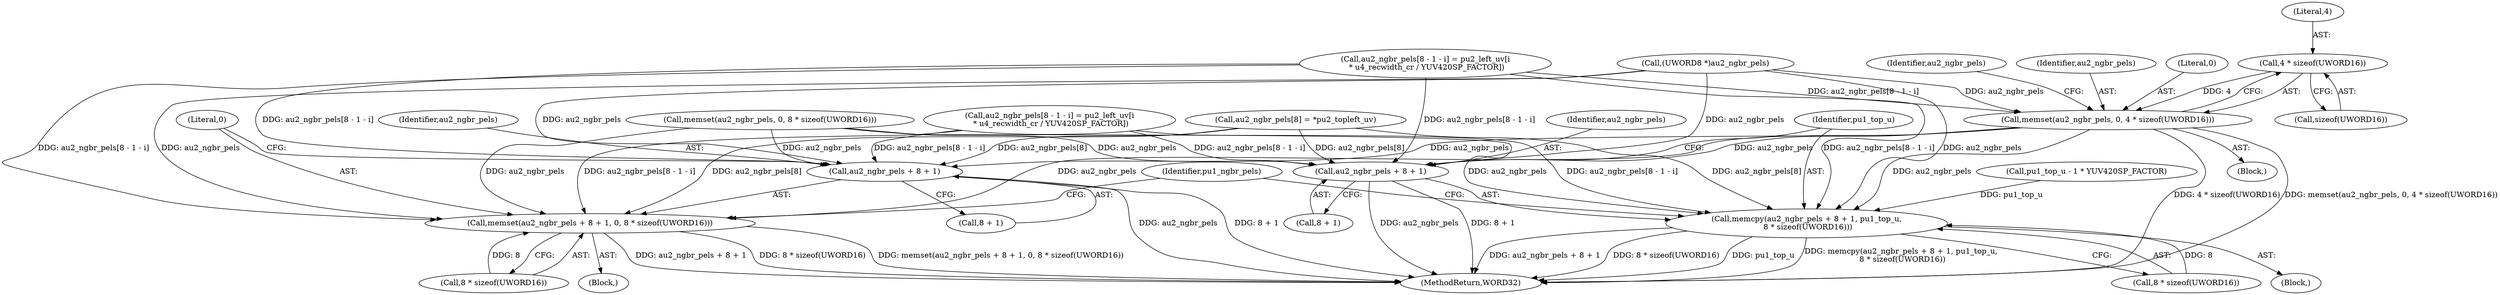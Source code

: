 digraph "0_Android_a583270e1c96d307469c83dc42bd3c5f1b9ef63f@API" {
"1003192" [label="(Call,4 * sizeof(UWORD16))"];
"1003189" [label="(Call,memset(au2_ngbr_pels, 0, 4 * sizeof(UWORD16)))"];
"1003214" [label="(Call,memcpy(au2_ngbr_pels + 8 + 1, pu1_top_u,\n 8 * sizeof(UWORD16)))"];
"1003215" [label="(Call,au2_ngbr_pels + 8 + 1)"];
"1003227" [label="(Call,memset(au2_ngbr_pels + 8 + 1, 0, 8 * sizeof(UWORD16)))"];
"1003228" [label="(Call,au2_ngbr_pels + 8 + 1)"];
"1003217" [label="(Call,8 + 1)"];
"1003189" [label="(Call,memset(au2_ngbr_pels, 0, 4 * sizeof(UWORD16)))"];
"1003205" [label="(Call,au2_ngbr_pels[8] = *pu2_topleft_uv)"];
"1003254" [label="(MethodReturn,WORD32)"];
"1003228" [label="(Call,au2_ngbr_pels + 8 + 1)"];
"1003239" [label="(Identifier,pu1_ngbr_pels)"];
"1003194" [label="(Call,sizeof(UWORD16))"];
"1000682" [label="(Call,pu1_top_u - 1 * YUV420SP_FACTOR)"];
"1003221" [label="(Call,8 * sizeof(UWORD16))"];
"1003172" [label="(Call,au2_ngbr_pels[8 - 1 - i] = pu2_left_uv[i\n * u4_recwidth_cr / YUV420SP_FACTOR])"];
"1003229" [label="(Identifier,au2_ngbr_pels)"];
"1003214" [label="(Call,memcpy(au2_ngbr_pels + 8 + 1, pu1_top_u,\n 8 * sizeof(UWORD16)))"];
"1003207" [label="(Identifier,au2_ngbr_pels)"];
"1003134" [label="(Call,au2_ngbr_pels[8 - 1 - i] = pu2_left_uv[i\n * u4_recwidth_cr / YUV420SP_FACTOR])"];
"1003190" [label="(Identifier,au2_ngbr_pels)"];
"1003089" [label="(Call,(UWORD8 *)au2_ngbr_pels)"];
"1003227" [label="(Call,memset(au2_ngbr_pels + 8 + 1, 0, 8 * sizeof(UWORD16)))"];
"1003193" [label="(Literal,4)"];
"1003198" [label="(Call,memset(au2_ngbr_pels, 0, 8 * sizeof(UWORD16)))"];
"1003220" [label="(Identifier,pu1_top_u)"];
"1003213" [label="(Block,)"];
"1003215" [label="(Call,au2_ngbr_pels + 8 + 1)"];
"1003192" [label="(Call,4 * sizeof(UWORD16))"];
"1003230" [label="(Call,8 + 1)"];
"1003226" [label="(Block,)"];
"1003188" [label="(Block,)"];
"1003233" [label="(Literal,0)"];
"1003191" [label="(Literal,0)"];
"1003216" [label="(Identifier,au2_ngbr_pels)"];
"1003234" [label="(Call,8 * sizeof(UWORD16))"];
"1003192" -> "1003189"  [label="AST: "];
"1003192" -> "1003194"  [label="CFG: "];
"1003193" -> "1003192"  [label="AST: "];
"1003194" -> "1003192"  [label="AST: "];
"1003189" -> "1003192"  [label="CFG: "];
"1003192" -> "1003189"  [label="DDG: 4"];
"1003189" -> "1003188"  [label="AST: "];
"1003190" -> "1003189"  [label="AST: "];
"1003191" -> "1003189"  [label="AST: "];
"1003207" -> "1003189"  [label="CFG: "];
"1003189" -> "1003254"  [label="DDG: 4 * sizeof(UWORD16)"];
"1003189" -> "1003254"  [label="DDG: memset(au2_ngbr_pels, 0, 4 * sizeof(UWORD16))"];
"1003089" -> "1003189"  [label="DDG: au2_ngbr_pels"];
"1003134" -> "1003189"  [label="DDG: au2_ngbr_pels[8 - 1 - i]"];
"1003189" -> "1003214"  [label="DDG: au2_ngbr_pels"];
"1003189" -> "1003215"  [label="DDG: au2_ngbr_pels"];
"1003189" -> "1003227"  [label="DDG: au2_ngbr_pels"];
"1003189" -> "1003228"  [label="DDG: au2_ngbr_pels"];
"1003214" -> "1003213"  [label="AST: "];
"1003214" -> "1003221"  [label="CFG: "];
"1003215" -> "1003214"  [label="AST: "];
"1003220" -> "1003214"  [label="AST: "];
"1003221" -> "1003214"  [label="AST: "];
"1003239" -> "1003214"  [label="CFG: "];
"1003214" -> "1003254"  [label="DDG: au2_ngbr_pels + 8 + 1"];
"1003214" -> "1003254"  [label="DDG: 8 * sizeof(UWORD16)"];
"1003214" -> "1003254"  [label="DDG: pu1_top_u"];
"1003214" -> "1003254"  [label="DDG: memcpy(au2_ngbr_pels + 8 + 1, pu1_top_u,\n 8 * sizeof(UWORD16))"];
"1003089" -> "1003214"  [label="DDG: au2_ngbr_pels"];
"1003205" -> "1003214"  [label="DDG: au2_ngbr_pels[8]"];
"1003172" -> "1003214"  [label="DDG: au2_ngbr_pels[8 - 1 - i]"];
"1003198" -> "1003214"  [label="DDG: au2_ngbr_pels"];
"1003134" -> "1003214"  [label="DDG: au2_ngbr_pels[8 - 1 - i]"];
"1000682" -> "1003214"  [label="DDG: pu1_top_u"];
"1003221" -> "1003214"  [label="DDG: 8"];
"1003215" -> "1003217"  [label="CFG: "];
"1003216" -> "1003215"  [label="AST: "];
"1003217" -> "1003215"  [label="AST: "];
"1003220" -> "1003215"  [label="CFG: "];
"1003215" -> "1003254"  [label="DDG: au2_ngbr_pels"];
"1003215" -> "1003254"  [label="DDG: 8 + 1"];
"1003089" -> "1003215"  [label="DDG: au2_ngbr_pels"];
"1003205" -> "1003215"  [label="DDG: au2_ngbr_pels[8]"];
"1003172" -> "1003215"  [label="DDG: au2_ngbr_pels[8 - 1 - i]"];
"1003198" -> "1003215"  [label="DDG: au2_ngbr_pels"];
"1003134" -> "1003215"  [label="DDG: au2_ngbr_pels[8 - 1 - i]"];
"1003227" -> "1003226"  [label="AST: "];
"1003227" -> "1003234"  [label="CFG: "];
"1003228" -> "1003227"  [label="AST: "];
"1003233" -> "1003227"  [label="AST: "];
"1003234" -> "1003227"  [label="AST: "];
"1003239" -> "1003227"  [label="CFG: "];
"1003227" -> "1003254"  [label="DDG: au2_ngbr_pels + 8 + 1"];
"1003227" -> "1003254"  [label="DDG: 8 * sizeof(UWORD16)"];
"1003227" -> "1003254"  [label="DDG: memset(au2_ngbr_pels + 8 + 1, 0, 8 * sizeof(UWORD16))"];
"1003089" -> "1003227"  [label="DDG: au2_ngbr_pels"];
"1003205" -> "1003227"  [label="DDG: au2_ngbr_pels[8]"];
"1003172" -> "1003227"  [label="DDG: au2_ngbr_pels[8 - 1 - i]"];
"1003198" -> "1003227"  [label="DDG: au2_ngbr_pels"];
"1003134" -> "1003227"  [label="DDG: au2_ngbr_pels[8 - 1 - i]"];
"1003234" -> "1003227"  [label="DDG: 8"];
"1003228" -> "1003230"  [label="CFG: "];
"1003229" -> "1003228"  [label="AST: "];
"1003230" -> "1003228"  [label="AST: "];
"1003233" -> "1003228"  [label="CFG: "];
"1003228" -> "1003254"  [label="DDG: au2_ngbr_pels"];
"1003228" -> "1003254"  [label="DDG: 8 + 1"];
"1003089" -> "1003228"  [label="DDG: au2_ngbr_pels"];
"1003205" -> "1003228"  [label="DDG: au2_ngbr_pels[8]"];
"1003172" -> "1003228"  [label="DDG: au2_ngbr_pels[8 - 1 - i]"];
"1003198" -> "1003228"  [label="DDG: au2_ngbr_pels"];
"1003134" -> "1003228"  [label="DDG: au2_ngbr_pels[8 - 1 - i]"];
}
